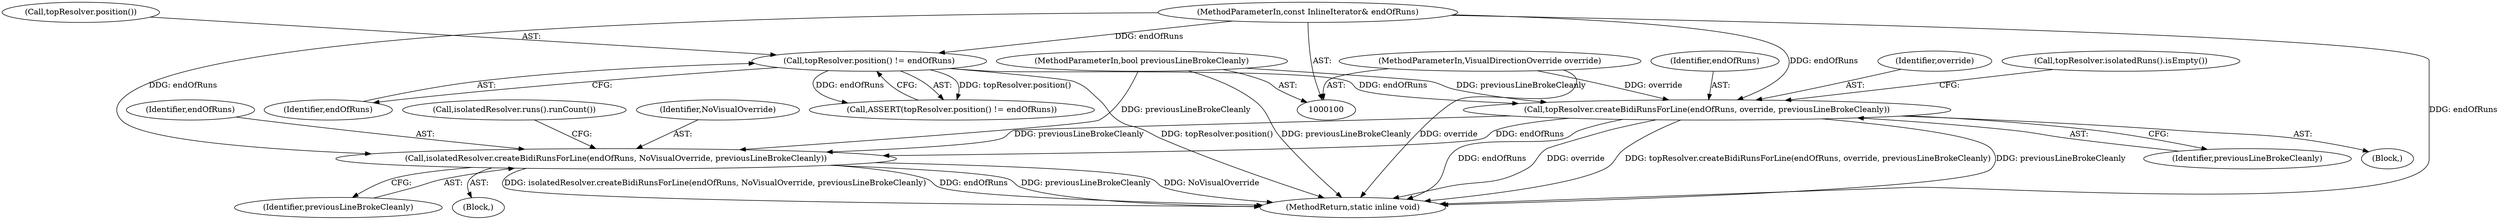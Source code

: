 digraph "0_Chrome_248a92c21c20c14b5983680c50e1d8b73fc79a2f@API" {
"1000121" [label="(Call,topResolver.createBidiRunsForLine(endOfRuns, override, previousLineBrokeCleanly))"];
"1000114" [label="(Call,topResolver.position() != endOfRuns)"];
"1000103" [label="(MethodParameterIn,const InlineIterator& endOfRuns)"];
"1000104" [label="(MethodParameterIn,VisualDirectionOverride override)"];
"1000105" [label="(MethodParameterIn,bool previousLineBrokeCleanly)"];
"1000196" [label="(Call,isolatedResolver.createBidiRunsForLine(endOfRuns, NoVisualOverride, previousLineBrokeCleanly))"];
"1000199" [label="(Identifier,previousLineBrokeCleanly)"];
"1000113" [label="(Call,ASSERT(topResolver.position() != endOfRuns))"];
"1000114" [label="(Call,topResolver.position() != endOfRuns)"];
"1000106" [label="(Block,)"];
"1000105" [label="(MethodParameterIn,bool previousLineBrokeCleanly)"];
"1000201" [label="(Call,isolatedResolver.runs().runCount())"];
"1000103" [label="(MethodParameterIn,const InlineIterator& endOfRuns)"];
"1000122" [label="(Identifier,endOfRuns)"];
"1000115" [label="(Call,topResolver.position())"];
"1000104" [label="(MethodParameterIn,VisualDirectionOverride override)"];
"1000215" [label="(MethodReturn,static inline void)"];
"1000198" [label="(Identifier,NoVisualOverride)"];
"1000123" [label="(Identifier,override)"];
"1000124" [label="(Identifier,previousLineBrokeCleanly)"];
"1000128" [label="(Block,)"];
"1000116" [label="(Identifier,endOfRuns)"];
"1000196" [label="(Call,isolatedResolver.createBidiRunsForLine(endOfRuns, NoVisualOverride, previousLineBrokeCleanly))"];
"1000127" [label="(Call,topResolver.isolatedRuns().isEmpty())"];
"1000121" [label="(Call,topResolver.createBidiRunsForLine(endOfRuns, override, previousLineBrokeCleanly))"];
"1000197" [label="(Identifier,endOfRuns)"];
"1000121" -> "1000106"  [label="AST: "];
"1000121" -> "1000124"  [label="CFG: "];
"1000122" -> "1000121"  [label="AST: "];
"1000123" -> "1000121"  [label="AST: "];
"1000124" -> "1000121"  [label="AST: "];
"1000127" -> "1000121"  [label="CFG: "];
"1000121" -> "1000215"  [label="DDG: endOfRuns"];
"1000121" -> "1000215"  [label="DDG: override"];
"1000121" -> "1000215"  [label="DDG: topResolver.createBidiRunsForLine(endOfRuns, override, previousLineBrokeCleanly)"];
"1000121" -> "1000215"  [label="DDG: previousLineBrokeCleanly"];
"1000114" -> "1000121"  [label="DDG: endOfRuns"];
"1000103" -> "1000121"  [label="DDG: endOfRuns"];
"1000104" -> "1000121"  [label="DDG: override"];
"1000105" -> "1000121"  [label="DDG: previousLineBrokeCleanly"];
"1000121" -> "1000196"  [label="DDG: endOfRuns"];
"1000121" -> "1000196"  [label="DDG: previousLineBrokeCleanly"];
"1000114" -> "1000113"  [label="AST: "];
"1000114" -> "1000116"  [label="CFG: "];
"1000115" -> "1000114"  [label="AST: "];
"1000116" -> "1000114"  [label="AST: "];
"1000113" -> "1000114"  [label="CFG: "];
"1000114" -> "1000215"  [label="DDG: topResolver.position()"];
"1000114" -> "1000113"  [label="DDG: topResolver.position()"];
"1000114" -> "1000113"  [label="DDG: endOfRuns"];
"1000103" -> "1000114"  [label="DDG: endOfRuns"];
"1000103" -> "1000100"  [label="AST: "];
"1000103" -> "1000215"  [label="DDG: endOfRuns"];
"1000103" -> "1000196"  [label="DDG: endOfRuns"];
"1000104" -> "1000100"  [label="AST: "];
"1000104" -> "1000215"  [label="DDG: override"];
"1000105" -> "1000100"  [label="AST: "];
"1000105" -> "1000215"  [label="DDG: previousLineBrokeCleanly"];
"1000105" -> "1000196"  [label="DDG: previousLineBrokeCleanly"];
"1000196" -> "1000128"  [label="AST: "];
"1000196" -> "1000199"  [label="CFG: "];
"1000197" -> "1000196"  [label="AST: "];
"1000198" -> "1000196"  [label="AST: "];
"1000199" -> "1000196"  [label="AST: "];
"1000201" -> "1000196"  [label="CFG: "];
"1000196" -> "1000215"  [label="DDG: isolatedResolver.createBidiRunsForLine(endOfRuns, NoVisualOverride, previousLineBrokeCleanly)"];
"1000196" -> "1000215"  [label="DDG: endOfRuns"];
"1000196" -> "1000215"  [label="DDG: previousLineBrokeCleanly"];
"1000196" -> "1000215"  [label="DDG: NoVisualOverride"];
}
